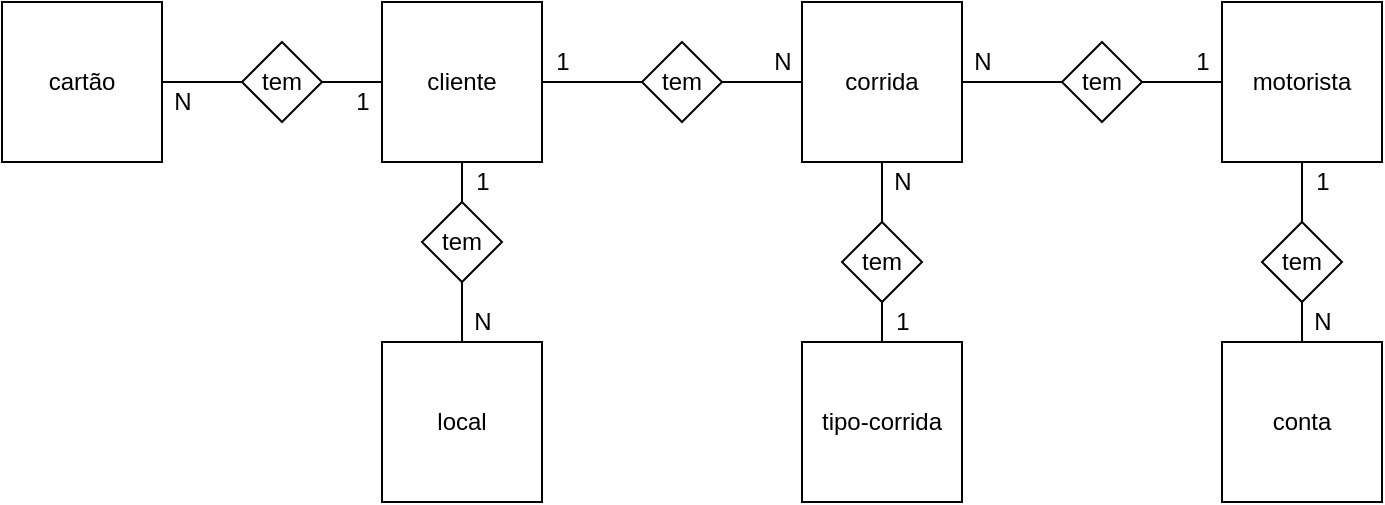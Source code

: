 <mxfile version="13.6.9" type="device"><diagram id="B_nbKa2ci3T_EusyJe49" name="Page-1"><mxGraphModel dx="1769" dy="624" grid="1" gridSize="10" guides="1" tooltips="1" connect="1" arrows="1" fold="1" page="1" pageScale="1" pageWidth="827" pageHeight="1169" math="0" shadow="0"><root><mxCell id="0"/><mxCell id="1" parent="0"/><mxCell id="TEHiYeC0fIj3hHX1Do9S-1" value="cliente" style="whiteSpace=wrap;html=1;aspect=fixed;" parent="1" vertex="1"><mxGeometry x="90" y="200" width="80" height="80" as="geometry"/></mxCell><mxCell id="TEHiYeC0fIj3hHX1Do9S-2" value="motorista" style="whiteSpace=wrap;html=1;aspect=fixed;" parent="1" vertex="1"><mxGeometry x="510" y="200" width="80" height="80" as="geometry"/></mxCell><mxCell id="TEHiYeC0fIj3hHX1Do9S-3" value="corrida" style="whiteSpace=wrap;html=1;aspect=fixed;" parent="1" vertex="1"><mxGeometry x="300" y="200" width="80" height="80" as="geometry"/></mxCell><mxCell id="TEHiYeC0fIj3hHX1Do9S-4" value="tipo-corrida" style="whiteSpace=wrap;html=1;aspect=fixed;" parent="1" vertex="1"><mxGeometry x="300" y="370" width="80" height="80" as="geometry"/></mxCell><mxCell id="TEHiYeC0fIj3hHX1Do9S-5" value="cartão" style="whiteSpace=wrap;html=1;aspect=fixed;" parent="1" vertex="1"><mxGeometry x="-100" y="200" width="80" height="80" as="geometry"/></mxCell><mxCell id="TEHiYeC0fIj3hHX1Do9S-6" value="local" style="whiteSpace=wrap;html=1;aspect=fixed;" parent="1" vertex="1"><mxGeometry x="90" y="370" width="80" height="80" as="geometry"/></mxCell><mxCell id="TEHiYeC0fIj3hHX1Do9S-8" style="edgeStyle=orthogonalEdgeStyle;rounded=0;orthogonalLoop=1;jettySize=auto;html=1;endArrow=none;endFill=0;" parent="1" source="TEHiYeC0fIj3hHX1Do9S-7" target="TEHiYeC0fIj3hHX1Do9S-3" edge="1"><mxGeometry relative="1" as="geometry"/></mxCell><mxCell id="TEHiYeC0fIj3hHX1Do9S-9" style="edgeStyle=orthogonalEdgeStyle;rounded=0;orthogonalLoop=1;jettySize=auto;html=1;endArrow=none;endFill=0;" parent="1" source="TEHiYeC0fIj3hHX1Do9S-7" target="TEHiYeC0fIj3hHX1Do9S-2" edge="1"><mxGeometry relative="1" as="geometry"/></mxCell><mxCell id="TEHiYeC0fIj3hHX1Do9S-7" value="tem" style="rhombus;whiteSpace=wrap;html=1;" parent="1" vertex="1"><mxGeometry x="430" y="220" width="40" height="40" as="geometry"/></mxCell><mxCell id="TEHiYeC0fIj3hHX1Do9S-11" style="edgeStyle=orthogonalEdgeStyle;rounded=0;orthogonalLoop=1;jettySize=auto;html=1;endArrow=none;endFill=0;" parent="1" source="TEHiYeC0fIj3hHX1Do9S-10" target="TEHiYeC0fIj3hHX1Do9S-3" edge="1"><mxGeometry relative="1" as="geometry"/></mxCell><mxCell id="TEHiYeC0fIj3hHX1Do9S-12" style="edgeStyle=orthogonalEdgeStyle;rounded=0;orthogonalLoop=1;jettySize=auto;html=1;endArrow=none;endFill=0;" parent="1" source="TEHiYeC0fIj3hHX1Do9S-10" target="TEHiYeC0fIj3hHX1Do9S-4" edge="1"><mxGeometry relative="1" as="geometry"/></mxCell><mxCell id="TEHiYeC0fIj3hHX1Do9S-10" value="tem" style="rhombus;whiteSpace=wrap;html=1;" parent="1" vertex="1"><mxGeometry x="320" y="310" width="40" height="40" as="geometry"/></mxCell><mxCell id="TEHiYeC0fIj3hHX1Do9S-14" style="edgeStyle=orthogonalEdgeStyle;rounded=0;orthogonalLoop=1;jettySize=auto;html=1;endArrow=none;endFill=0;" parent="1" source="TEHiYeC0fIj3hHX1Do9S-13" target="TEHiYeC0fIj3hHX1Do9S-3" edge="1"><mxGeometry relative="1" as="geometry"/></mxCell><mxCell id="TEHiYeC0fIj3hHX1Do9S-15" style="edgeStyle=orthogonalEdgeStyle;rounded=0;orthogonalLoop=1;jettySize=auto;html=1;endArrow=none;endFill=0;" parent="1" source="TEHiYeC0fIj3hHX1Do9S-13" target="TEHiYeC0fIj3hHX1Do9S-1" edge="1"><mxGeometry relative="1" as="geometry"/></mxCell><mxCell id="TEHiYeC0fIj3hHX1Do9S-13" value="tem" style="rhombus;whiteSpace=wrap;html=1;" parent="1" vertex="1"><mxGeometry x="220" y="220" width="40" height="40" as="geometry"/></mxCell><mxCell id="TEHiYeC0fIj3hHX1Do9S-17" style="edgeStyle=orthogonalEdgeStyle;rounded=0;orthogonalLoop=1;jettySize=auto;html=1;endArrow=none;endFill=0;" parent="1" source="TEHiYeC0fIj3hHX1Do9S-16" target="TEHiYeC0fIj3hHX1Do9S-1" edge="1"><mxGeometry relative="1" as="geometry"/></mxCell><mxCell id="TEHiYeC0fIj3hHX1Do9S-18" style="edgeStyle=orthogonalEdgeStyle;rounded=0;orthogonalLoop=1;jettySize=auto;html=1;endArrow=none;endFill=0;" parent="1" source="TEHiYeC0fIj3hHX1Do9S-16" target="TEHiYeC0fIj3hHX1Do9S-6" edge="1"><mxGeometry relative="1" as="geometry"/></mxCell><mxCell id="TEHiYeC0fIj3hHX1Do9S-16" value="tem" style="rhombus;whiteSpace=wrap;html=1;" parent="1" vertex="1"><mxGeometry x="110" y="300" width="40" height="40" as="geometry"/></mxCell><mxCell id="TEHiYeC0fIj3hHX1Do9S-20" style="edgeStyle=orthogonalEdgeStyle;rounded=0;orthogonalLoop=1;jettySize=auto;html=1;endArrow=none;endFill=0;" parent="1" source="TEHiYeC0fIj3hHX1Do9S-19" target="TEHiYeC0fIj3hHX1Do9S-5" edge="1"><mxGeometry relative="1" as="geometry"/></mxCell><mxCell id="TEHiYeC0fIj3hHX1Do9S-21" style="edgeStyle=orthogonalEdgeStyle;rounded=0;orthogonalLoop=1;jettySize=auto;html=1;endArrow=none;endFill=0;" parent="1" source="TEHiYeC0fIj3hHX1Do9S-19" target="TEHiYeC0fIj3hHX1Do9S-1" edge="1"><mxGeometry relative="1" as="geometry"/></mxCell><mxCell id="TEHiYeC0fIj3hHX1Do9S-19" value="tem" style="rhombus;whiteSpace=wrap;html=1;" parent="1" vertex="1"><mxGeometry x="20" y="220" width="40" height="40" as="geometry"/></mxCell><mxCell id="TEHiYeC0fIj3hHX1Do9S-22" value="1" style="text;html=1;align=center;verticalAlign=middle;resizable=0;points=[];autosize=1;" parent="1" vertex="1"><mxGeometry x="170" y="220" width="20" height="20" as="geometry"/></mxCell><mxCell id="TEHiYeC0fIj3hHX1Do9S-23" value="N" style="text;html=1;align=center;verticalAlign=middle;resizable=0;points=[];autosize=1;" parent="1" vertex="1"><mxGeometry x="280" y="220" width="20" height="20" as="geometry"/></mxCell><mxCell id="TEHiYeC0fIj3hHX1Do9S-24" value="N" style="text;html=1;align=center;verticalAlign=middle;resizable=0;points=[];autosize=1;" parent="1" vertex="1"><mxGeometry x="380" y="220" width="20" height="20" as="geometry"/></mxCell><mxCell id="TEHiYeC0fIj3hHX1Do9S-25" value="1" style="text;html=1;align=center;verticalAlign=middle;resizable=0;points=[];autosize=1;" parent="1" vertex="1"><mxGeometry x="490" y="220" width="20" height="20" as="geometry"/></mxCell><mxCell id="TEHiYeC0fIj3hHX1Do9S-26" value="1" style="text;html=1;align=center;verticalAlign=middle;resizable=0;points=[];autosize=1;" parent="1" vertex="1"><mxGeometry x="340" y="350" width="20" height="20" as="geometry"/></mxCell><mxCell id="TEHiYeC0fIj3hHX1Do9S-27" value="N" style="text;html=1;align=center;verticalAlign=middle;resizable=0;points=[];autosize=1;" parent="1" vertex="1"><mxGeometry x="340" y="280" width="20" height="20" as="geometry"/></mxCell><mxCell id="TEHiYeC0fIj3hHX1Do9S-28" value="N" style="text;html=1;align=center;verticalAlign=middle;resizable=0;points=[];autosize=1;" parent="1" vertex="1"><mxGeometry x="130" y="350" width="20" height="20" as="geometry"/></mxCell><mxCell id="TEHiYeC0fIj3hHX1Do9S-30" value="1" style="text;html=1;align=center;verticalAlign=middle;resizable=0;points=[];autosize=1;" parent="1" vertex="1"><mxGeometry x="130" y="280" width="20" height="20" as="geometry"/></mxCell><mxCell id="TEHiYeC0fIj3hHX1Do9S-31" value="N" style="text;html=1;align=center;verticalAlign=middle;resizable=0;points=[];autosize=1;" parent="1" vertex="1"><mxGeometry x="-20" y="240" width="20" height="20" as="geometry"/></mxCell><mxCell id="TEHiYeC0fIj3hHX1Do9S-32" value="1" style="text;html=1;align=center;verticalAlign=middle;resizable=0;points=[];autosize=1;" parent="1" vertex="1"><mxGeometry x="70" y="240" width="20" height="20" as="geometry"/></mxCell><mxCell id="Rq6MjAHc9ihfRFn3mM99-1" value="conta" style="whiteSpace=wrap;html=1;aspect=fixed;" vertex="1" parent="1"><mxGeometry x="510" y="370" width="80" height="80" as="geometry"/></mxCell><mxCell id="Rq6MjAHc9ihfRFn3mM99-3" style="edgeStyle=orthogonalEdgeStyle;rounded=0;orthogonalLoop=1;jettySize=auto;html=1;endArrow=none;endFill=0;" edge="1" parent="1" source="Rq6MjAHc9ihfRFn3mM99-2" target="TEHiYeC0fIj3hHX1Do9S-2"><mxGeometry relative="1" as="geometry"/></mxCell><mxCell id="Rq6MjAHc9ihfRFn3mM99-4" style="edgeStyle=orthogonalEdgeStyle;rounded=0;orthogonalLoop=1;jettySize=auto;html=1;endArrow=none;endFill=0;" edge="1" parent="1" source="Rq6MjAHc9ihfRFn3mM99-2" target="Rq6MjAHc9ihfRFn3mM99-1"><mxGeometry relative="1" as="geometry"/></mxCell><mxCell id="Rq6MjAHc9ihfRFn3mM99-2" value="tem" style="rhombus;whiteSpace=wrap;html=1;" vertex="1" parent="1"><mxGeometry x="530" y="310" width="40" height="40" as="geometry"/></mxCell><mxCell id="Rq6MjAHc9ihfRFn3mM99-5" value="1" style="text;html=1;align=center;verticalAlign=middle;resizable=0;points=[];autosize=1;" vertex="1" parent="1"><mxGeometry x="550" y="280" width="20" height="20" as="geometry"/></mxCell><mxCell id="Rq6MjAHc9ihfRFn3mM99-6" value="N" style="text;html=1;align=center;verticalAlign=middle;resizable=0;points=[];autosize=1;" vertex="1" parent="1"><mxGeometry x="550" y="350" width="20" height="20" as="geometry"/></mxCell></root></mxGraphModel></diagram></mxfile>